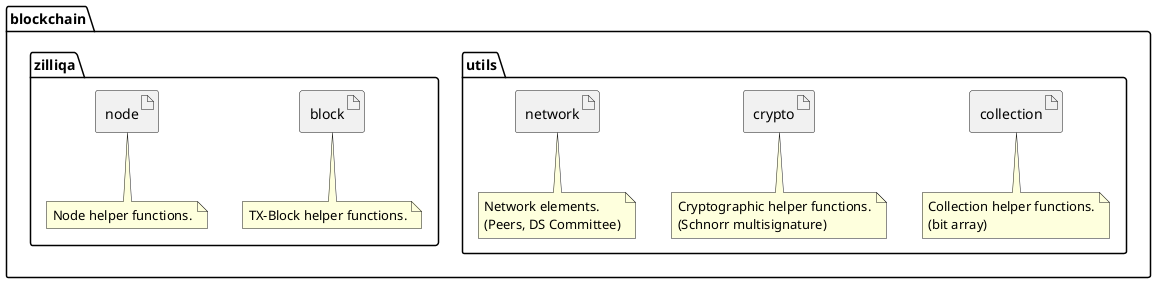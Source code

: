 @startuml
folder blockchain {
  folder utils {
      artifact collection
        note bottom
          Collection helper functions.
          (bit array)
        end note
      artifact crypto
        note bottom
          Cryptographic helper functions.
          (Schnorr multisignature)
        end note
      artifact network
        note bottom
          Network elements.
          (Peers, DS Committee)
        end note
  }
  folder zilliqa {
      artifact block
        note bottom
          TX-Block helper functions.
        end note
      artifact node
        note bottom
          Node helper functions.
        end note
  }
}
@enduml
